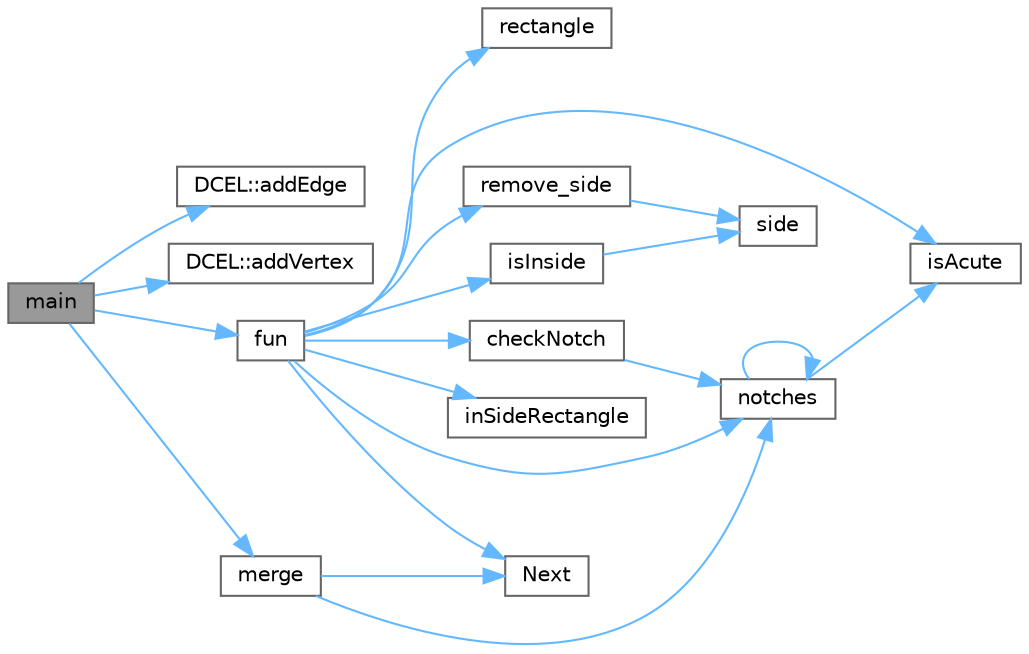digraph "main"
{
 // LATEX_PDF_SIZE
  bgcolor="transparent";
  edge [fontname=Helvetica,fontsize=10,labelfontname=Helvetica,labelfontsize=10];
  node [fontname=Helvetica,fontsize=10,shape=box,height=0.2,width=0.4];
  rankdir="LR";
  Node1 [label="main",height=0.2,width=0.4,color="gray40", fillcolor="grey60", style="filled", fontcolor="black",tooltip=" "];
  Node1 -> Node2 [color="steelblue1",style="solid"];
  Node2 [label="DCEL::addEdge",height=0.2,width=0.4,color="grey40", fillcolor="white", style="filled",URL="$class_d_c_e_l.html#ac8c3f9bc60d475e3819bc4375567b774",tooltip="adds an edge to the DCEL edge list"];
  Node1 -> Node3 [color="steelblue1",style="solid"];
  Node3 [label="DCEL::addVertex",height=0.2,width=0.4,color="grey40", fillcolor="white", style="filled",URL="$class_d_c_e_l.html#a7f96774fe581ce15f1fc11113b129dc4",tooltip="adds vertex to the DCEL vertex list"];
  Node1 -> Node4 [color="steelblue1",style="solid"];
  Node4 [label="fun",height=0.2,width=0.4,color="grey40", fillcolor="white", style="filled",URL="$main2_8cpp.html#a0ce96b3796447f52aac4d63495f6ae77",tooltip="The algorithm for decomposition of the given polygon into convex polygons."];
  Node4 -> Node5 [color="steelblue1",style="solid"];
  Node5 [label="checkNotch",height=0.2,width=0.4,color="grey40", fillcolor="white", style="filled",URL="$main2_8cpp.html#a1f07053540f7ee22fba3abcf8a147aca",tooltip="given an input polygon it returns a list of all the vertices which were a notch in the orignal polygo..."];
  Node5 -> Node6 [color="steelblue1",style="solid"];
  Node6 [label="notches",height=0.2,width=0.4,color="grey40", fillcolor="white", style="filled",URL="$main2_8cpp.html#aa9d4a63c2ae8ab4f5fd4720e37ab4719",tooltip="checks if any vertex in the given polygon is a notch"];
  Node6 -> Node7 [color="steelblue1",style="solid"];
  Node7 [label="isAcute",height=0.2,width=0.4,color="grey40", fillcolor="white", style="filled",URL="$main2_8cpp.html#a56a3caaf371b1e2dfddd6fd1dcfd6aae",tooltip="Checks if the angle between two line segments is acute or not."];
  Node6 -> Node6 [color="steelblue1",style="solid"];
  Node4 -> Node8 [color="steelblue1",style="solid"];
  Node8 [label="inSideRectangle",height=0.2,width=0.4,color="grey40", fillcolor="white", style="filled",URL="$main2_8cpp.html#a572c79dc35a19a99d82a92f2bb3b0b0e",tooltip="Checks if a given point is inside the rectangle or not."];
  Node4 -> Node7 [color="steelblue1",style="solid"];
  Node4 -> Node9 [color="steelblue1",style="solid"];
  Node9 [label="isInside",height=0.2,width=0.4,color="grey40", fillcolor="white", style="filled",URL="$main2_8cpp.html#a52c6ba5b8c7880a6147006d67b8e7eef",tooltip="This function checks whether the given point lies inside the given polygon or not."];
  Node9 -> Node10 [color="steelblue1",style="solid"];
  Node10 [label="side",height=0.2,width=0.4,color="grey40", fillcolor="white", style="filled",URL="$main2_8cpp.html#a317f74c96633162ddfca8f4fdcb926ea",tooltip="This function checks if a point is on the right side or left side or on the given line."];
  Node4 -> Node11 [color="steelblue1",style="solid"];
  Node11 [label="Next",height=0.2,width=0.4,color="grey40", fillcolor="white", style="filled",URL="$main2_8cpp.html#ab5f4e60f66ccfd83dee138a34a48cf89",tooltip="given a point and a polygon it returns the next point in the polygon in clockwise order"];
  Node4 -> Node6 [color="steelblue1",style="solid"];
  Node4 -> Node12 [color="steelblue1",style="solid"];
  Node12 [label="rectangle",height=0.2,width=0.4,color="grey40", fillcolor="white", style="filled",URL="$main2_8cpp.html#a67bc65e415b1b58b8f300827a7a61ca1",tooltip="Gives us a rectangle that encloses the given polygon."];
  Node4 -> Node13 [color="steelblue1",style="solid"];
  Node13 [label="remove_side",height=0.2,width=0.4,color="grey40", fillcolor="white", style="filled",URL="$main2_8cpp.html#aafa857251909954b8aaee16351027ab0",tooltip="Removes the vertices on one side of the line segment p and p1 of the polygon Lf."];
  Node13 -> Node10 [color="steelblue1",style="solid"];
  Node1 -> Node14 [color="steelblue1",style="solid"];
  Node14 [label="merge",height=0.2,width=0.4,color="grey40", fillcolor="white", style="filled",URL="$main2_8cpp.html#a0dc7b63de9df88a15a0a043e339e3963",tooltip="Every diagonal of the partition is checked whether it can be removed."];
  Node14 -> Node11 [color="steelblue1",style="solid"];
  Node14 -> Node6 [color="steelblue1",style="solid"];
}
